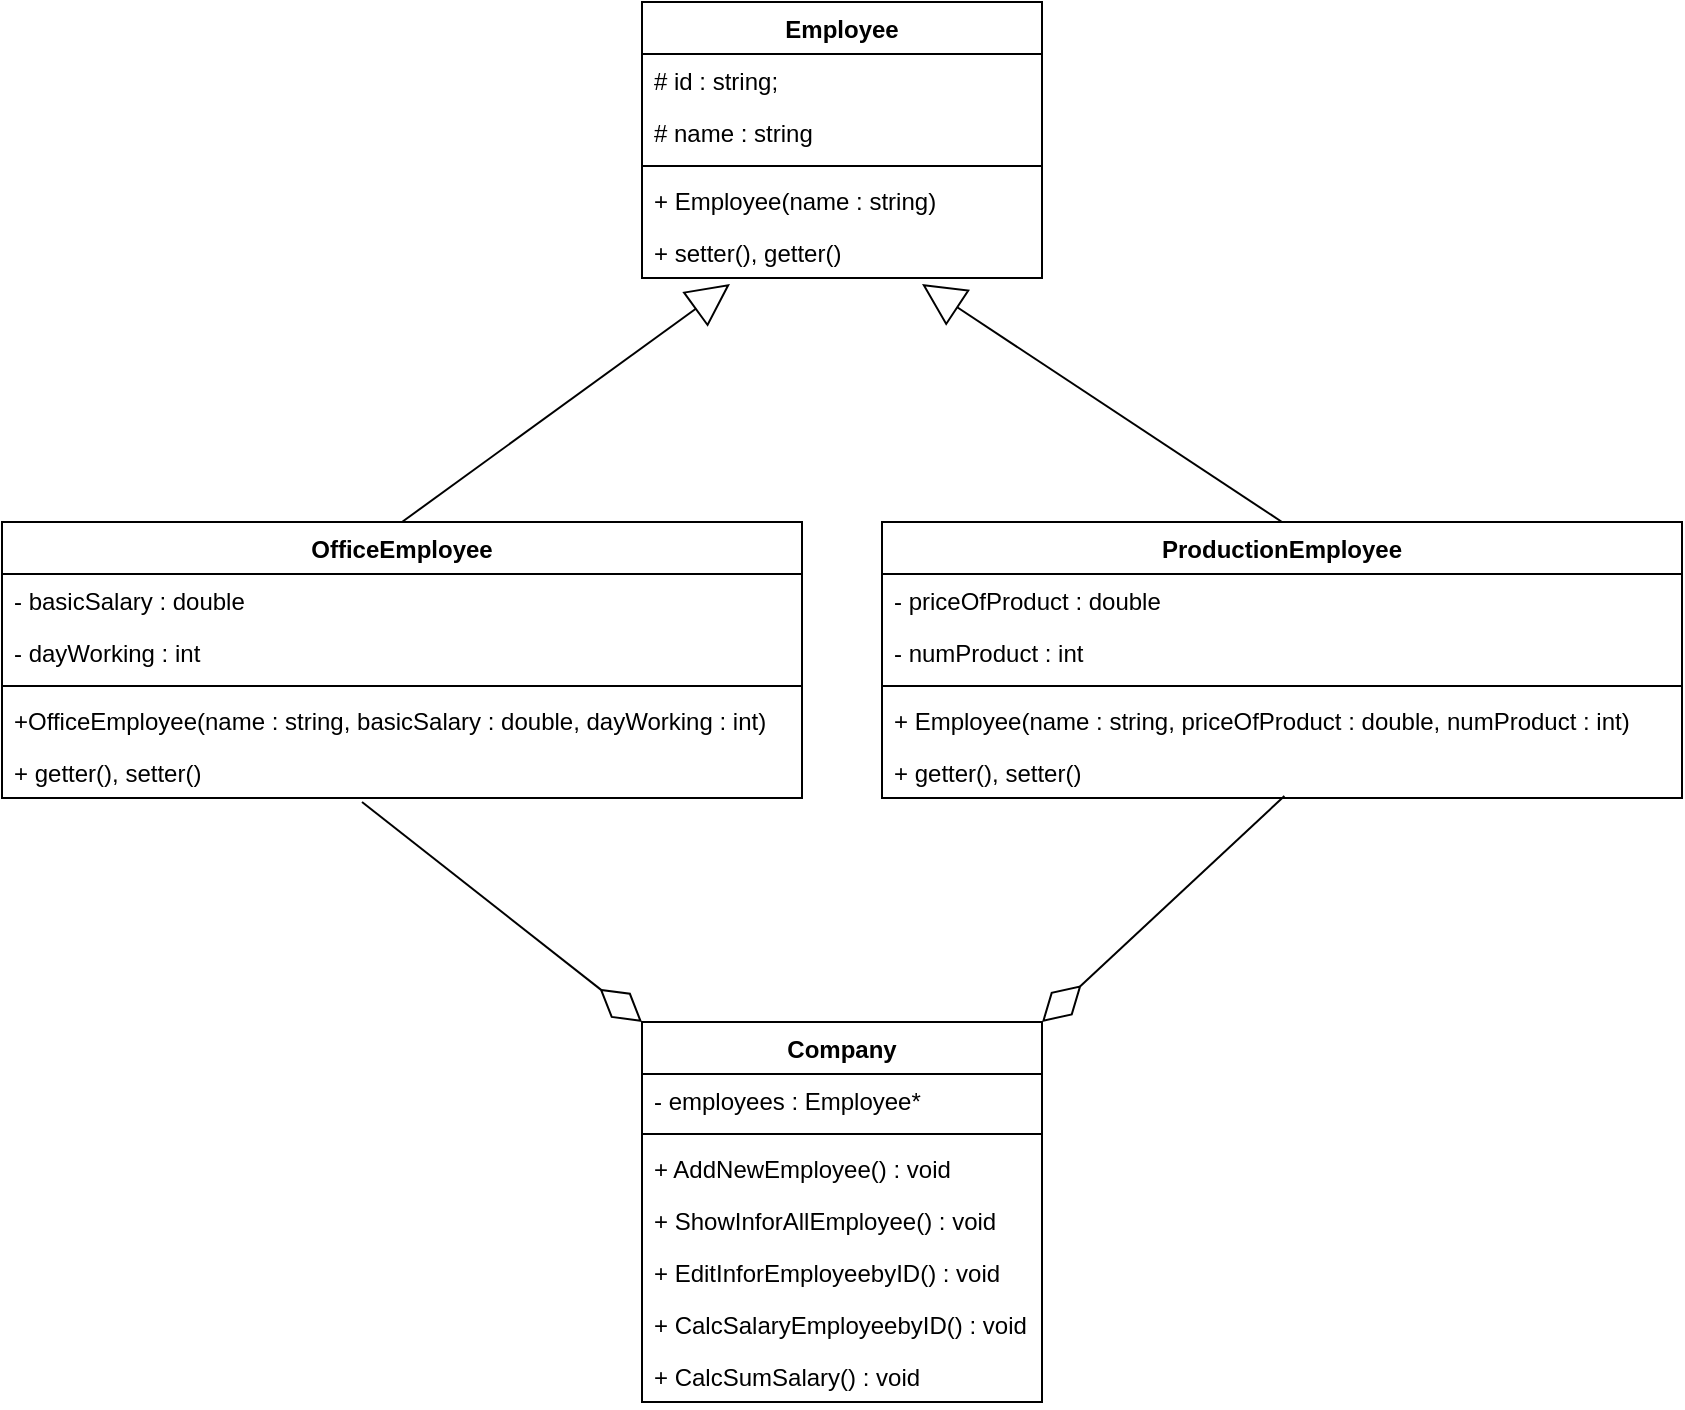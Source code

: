 <mxfile version="20.2.3" type="device"><diagram id="_aTvQSXxFg-_6KcWof8p" name="Page-1"><mxGraphModel dx="1422" dy="857" grid="1" gridSize="10" guides="1" tooltips="1" connect="1" arrows="1" fold="1" page="1" pageScale="1" pageWidth="850" pageHeight="1100" math="0" shadow="0"><root><mxCell id="0"/><mxCell id="1" parent="0"/><mxCell id="pUzaUu-c4iNXWcfgEtZr-1" value="Employee" style="swimlane;fontStyle=1;align=center;verticalAlign=top;childLayout=stackLayout;horizontal=1;startSize=26;horizontalStack=0;resizeParent=1;resizeParentMax=0;resizeLast=0;collapsible=1;marginBottom=0;" vertex="1" parent="1"><mxGeometry x="320" y="10" width="200" height="138" as="geometry"/></mxCell><mxCell id="pUzaUu-c4iNXWcfgEtZr-2" value="# id : string;" style="text;strokeColor=none;fillColor=none;align=left;verticalAlign=top;spacingLeft=4;spacingRight=4;overflow=hidden;rotatable=0;points=[[0,0.5],[1,0.5]];portConstraint=eastwest;" vertex="1" parent="pUzaUu-c4iNXWcfgEtZr-1"><mxGeometry y="26" width="200" height="26" as="geometry"/></mxCell><mxCell id="pUzaUu-c4iNXWcfgEtZr-9" value="# name : string" style="text;strokeColor=none;fillColor=none;align=left;verticalAlign=top;spacingLeft=4;spacingRight=4;overflow=hidden;rotatable=0;points=[[0,0.5],[1,0.5]];portConstraint=eastwest;" vertex="1" parent="pUzaUu-c4iNXWcfgEtZr-1"><mxGeometry y="52" width="200" height="26" as="geometry"/></mxCell><mxCell id="pUzaUu-c4iNXWcfgEtZr-3" value="" style="line;strokeWidth=1;fillColor=none;align=left;verticalAlign=middle;spacingTop=-1;spacingLeft=3;spacingRight=3;rotatable=0;labelPosition=right;points=[];portConstraint=eastwest;" vertex="1" parent="pUzaUu-c4iNXWcfgEtZr-1"><mxGeometry y="78" width="200" height="8" as="geometry"/></mxCell><mxCell id="pUzaUu-c4iNXWcfgEtZr-4" value="+ Employee(name : string)" style="text;strokeColor=none;fillColor=none;align=left;verticalAlign=top;spacingLeft=4;spacingRight=4;overflow=hidden;rotatable=0;points=[[0,0.5],[1,0.5]];portConstraint=eastwest;" vertex="1" parent="pUzaUu-c4iNXWcfgEtZr-1"><mxGeometry y="86" width="200" height="26" as="geometry"/></mxCell><mxCell id="pUzaUu-c4iNXWcfgEtZr-10" value="+ setter(), getter()" style="text;strokeColor=none;fillColor=none;align=left;verticalAlign=top;spacingLeft=4;spacingRight=4;overflow=hidden;rotatable=0;points=[[0,0.5],[1,0.5]];portConstraint=eastwest;" vertex="1" parent="pUzaUu-c4iNXWcfgEtZr-1"><mxGeometry y="112" width="200" height="26" as="geometry"/></mxCell><mxCell id="pUzaUu-c4iNXWcfgEtZr-5" value="OfficeEmployee" style="swimlane;fontStyle=1;align=center;verticalAlign=top;childLayout=stackLayout;horizontal=1;startSize=26;horizontalStack=0;resizeParent=1;resizeParentMax=0;resizeLast=0;collapsible=1;marginBottom=0;" vertex="1" parent="1"><mxGeometry y="270" width="400" height="138" as="geometry"/></mxCell><mxCell id="pUzaUu-c4iNXWcfgEtZr-6" value="- basicSalary : double" style="text;strokeColor=none;fillColor=none;align=left;verticalAlign=top;spacingLeft=4;spacingRight=4;overflow=hidden;rotatable=0;points=[[0,0.5],[1,0.5]];portConstraint=eastwest;" vertex="1" parent="pUzaUu-c4iNXWcfgEtZr-5"><mxGeometry y="26" width="400" height="26" as="geometry"/></mxCell><mxCell id="pUzaUu-c4iNXWcfgEtZr-15" value="- dayWorking : int" style="text;strokeColor=none;fillColor=none;align=left;verticalAlign=top;spacingLeft=4;spacingRight=4;overflow=hidden;rotatable=0;points=[[0,0.5],[1,0.5]];portConstraint=eastwest;" vertex="1" parent="pUzaUu-c4iNXWcfgEtZr-5"><mxGeometry y="52" width="400" height="26" as="geometry"/></mxCell><mxCell id="pUzaUu-c4iNXWcfgEtZr-7" value="" style="line;strokeWidth=1;fillColor=none;align=left;verticalAlign=middle;spacingTop=-1;spacingLeft=3;spacingRight=3;rotatable=0;labelPosition=right;points=[];portConstraint=eastwest;" vertex="1" parent="pUzaUu-c4iNXWcfgEtZr-5"><mxGeometry y="78" width="400" height="8" as="geometry"/></mxCell><mxCell id="pUzaUu-c4iNXWcfgEtZr-8" value="+OfficeEmployee(name : string, basicSalary : double, dayWorking : int)" style="text;strokeColor=none;fillColor=none;align=left;verticalAlign=top;spacingLeft=4;spacingRight=4;overflow=hidden;rotatable=0;points=[[0,0.5],[1,0.5]];portConstraint=eastwest;" vertex="1" parent="pUzaUu-c4iNXWcfgEtZr-5"><mxGeometry y="86" width="400" height="26" as="geometry"/></mxCell><mxCell id="pUzaUu-c4iNXWcfgEtZr-16" value="+ getter(), setter()" style="text;strokeColor=none;fillColor=none;align=left;verticalAlign=top;spacingLeft=4;spacingRight=4;overflow=hidden;rotatable=0;points=[[0,0.5],[1,0.5]];portConstraint=eastwest;" vertex="1" parent="pUzaUu-c4iNXWcfgEtZr-5"><mxGeometry y="112" width="400" height="26" as="geometry"/></mxCell><mxCell id="pUzaUu-c4iNXWcfgEtZr-11" value="ProductionEmployee" style="swimlane;fontStyle=1;align=center;verticalAlign=top;childLayout=stackLayout;horizontal=1;startSize=26;horizontalStack=0;resizeParent=1;resizeParentMax=0;resizeLast=0;collapsible=1;marginBottom=0;" vertex="1" parent="1"><mxGeometry x="440" y="270" width="400" height="138" as="geometry"/></mxCell><mxCell id="pUzaUu-c4iNXWcfgEtZr-12" value="- priceOfProduct : double" style="text;strokeColor=none;fillColor=none;align=left;verticalAlign=top;spacingLeft=4;spacingRight=4;overflow=hidden;rotatable=0;points=[[0,0.5],[1,0.5]];portConstraint=eastwest;" vertex="1" parent="pUzaUu-c4iNXWcfgEtZr-11"><mxGeometry y="26" width="400" height="26" as="geometry"/></mxCell><mxCell id="pUzaUu-c4iNXWcfgEtZr-17" value="- numProduct : int" style="text;strokeColor=none;fillColor=none;align=left;verticalAlign=top;spacingLeft=4;spacingRight=4;overflow=hidden;rotatable=0;points=[[0,0.5],[1,0.5]];portConstraint=eastwest;" vertex="1" parent="pUzaUu-c4iNXWcfgEtZr-11"><mxGeometry y="52" width="400" height="26" as="geometry"/></mxCell><mxCell id="pUzaUu-c4iNXWcfgEtZr-13" value="" style="line;strokeWidth=1;fillColor=none;align=left;verticalAlign=middle;spacingTop=-1;spacingLeft=3;spacingRight=3;rotatable=0;labelPosition=right;points=[];portConstraint=eastwest;" vertex="1" parent="pUzaUu-c4iNXWcfgEtZr-11"><mxGeometry y="78" width="400" height="8" as="geometry"/></mxCell><mxCell id="pUzaUu-c4iNXWcfgEtZr-14" value="+ Employee(name : string, priceOfProduct : double, numProduct : int)" style="text;strokeColor=none;fillColor=none;align=left;verticalAlign=top;spacingLeft=4;spacingRight=4;overflow=hidden;rotatable=0;points=[[0,0.5],[1,0.5]];portConstraint=eastwest;" vertex="1" parent="pUzaUu-c4iNXWcfgEtZr-11"><mxGeometry y="86" width="400" height="26" as="geometry"/></mxCell><mxCell id="pUzaUu-c4iNXWcfgEtZr-18" value="+ getter(), setter()" style="text;strokeColor=none;fillColor=none;align=left;verticalAlign=top;spacingLeft=4;spacingRight=4;overflow=hidden;rotatable=0;points=[[0,0.5],[1,0.5]];portConstraint=eastwest;" vertex="1" parent="pUzaUu-c4iNXWcfgEtZr-11"><mxGeometry y="112" width="400" height="26" as="geometry"/></mxCell><mxCell id="pUzaUu-c4iNXWcfgEtZr-19" value="" style="endArrow=block;endFill=0;endSize=19;html=1;rounded=0;entryX=0.22;entryY=1.115;entryDx=0;entryDy=0;entryPerimeter=0;exitX=0.5;exitY=0;exitDx=0;exitDy=0;" edge="1" parent="1" source="pUzaUu-c4iNXWcfgEtZr-5" target="pUzaUu-c4iNXWcfgEtZr-10"><mxGeometry width="160" relative="1" as="geometry"><mxPoint x="340" y="340" as="sourcePoint"/><mxPoint x="500" y="340" as="targetPoint"/></mxGeometry></mxCell><mxCell id="pUzaUu-c4iNXWcfgEtZr-20" value="" style="endArrow=block;endFill=0;endSize=19;html=1;rounded=0;entryX=0.7;entryY=1.115;entryDx=0;entryDy=0;entryPerimeter=0;exitX=0.5;exitY=0;exitDx=0;exitDy=0;" edge="1" parent="1" source="pUzaUu-c4iNXWcfgEtZr-11" target="pUzaUu-c4iNXWcfgEtZr-10"><mxGeometry width="160" relative="1" as="geometry"><mxPoint x="470" y="240" as="sourcePoint"/><mxPoint x="630" y="240" as="targetPoint"/></mxGeometry></mxCell><mxCell id="pUzaUu-c4iNXWcfgEtZr-21" value="Company" style="swimlane;fontStyle=1;align=center;verticalAlign=top;childLayout=stackLayout;horizontal=1;startSize=26;horizontalStack=0;resizeParent=1;resizeParentMax=0;resizeLast=0;collapsible=1;marginBottom=0;" vertex="1" parent="1"><mxGeometry x="320" y="520" width="200" height="190" as="geometry"/></mxCell><mxCell id="pUzaUu-c4iNXWcfgEtZr-22" value="- employees : Employee*" style="text;strokeColor=none;fillColor=none;align=left;verticalAlign=top;spacingLeft=4;spacingRight=4;overflow=hidden;rotatable=0;points=[[0,0.5],[1,0.5]];portConstraint=eastwest;" vertex="1" parent="pUzaUu-c4iNXWcfgEtZr-21"><mxGeometry y="26" width="200" height="26" as="geometry"/></mxCell><mxCell id="pUzaUu-c4iNXWcfgEtZr-23" value="" style="line;strokeWidth=1;fillColor=none;align=left;verticalAlign=middle;spacingTop=-1;spacingLeft=3;spacingRight=3;rotatable=0;labelPosition=right;points=[];portConstraint=eastwest;" vertex="1" parent="pUzaUu-c4iNXWcfgEtZr-21"><mxGeometry y="52" width="200" height="8" as="geometry"/></mxCell><mxCell id="pUzaUu-c4iNXWcfgEtZr-24" value="+ AddNewEmployee() : void" style="text;strokeColor=none;fillColor=none;align=left;verticalAlign=top;spacingLeft=4;spacingRight=4;overflow=hidden;rotatable=0;points=[[0,0.5],[1,0.5]];portConstraint=eastwest;" vertex="1" parent="pUzaUu-c4iNXWcfgEtZr-21"><mxGeometry y="60" width="200" height="26" as="geometry"/></mxCell><mxCell id="pUzaUu-c4iNXWcfgEtZr-25" value="+ ShowInforAllEmployee() : void" style="text;strokeColor=none;fillColor=none;align=left;verticalAlign=top;spacingLeft=4;spacingRight=4;overflow=hidden;rotatable=0;points=[[0,0.5],[1,0.5]];portConstraint=eastwest;" vertex="1" parent="pUzaUu-c4iNXWcfgEtZr-21"><mxGeometry y="86" width="200" height="26" as="geometry"/></mxCell><mxCell id="pUzaUu-c4iNXWcfgEtZr-30" value="+ EditInforEmployeebyID() : void" style="text;strokeColor=none;fillColor=none;align=left;verticalAlign=top;spacingLeft=4;spacingRight=4;overflow=hidden;rotatable=0;points=[[0,0.5],[1,0.5]];portConstraint=eastwest;" vertex="1" parent="pUzaUu-c4iNXWcfgEtZr-21"><mxGeometry y="112" width="200" height="26" as="geometry"/></mxCell><mxCell id="pUzaUu-c4iNXWcfgEtZr-31" value="+ CalcSalaryEmployeebyID() : void" style="text;strokeColor=none;fillColor=none;align=left;verticalAlign=top;spacingLeft=4;spacingRight=4;overflow=hidden;rotatable=0;points=[[0,0.5],[1,0.5]];portConstraint=eastwest;" vertex="1" parent="pUzaUu-c4iNXWcfgEtZr-21"><mxGeometry y="138" width="200" height="26" as="geometry"/></mxCell><mxCell id="pUzaUu-c4iNXWcfgEtZr-32" value="+ CalcSumSalary() : void" style="text;strokeColor=none;fillColor=none;align=left;verticalAlign=top;spacingLeft=4;spacingRight=4;overflow=hidden;rotatable=0;points=[[0,0.5],[1,0.5]];portConstraint=eastwest;" vertex="1" parent="pUzaUu-c4iNXWcfgEtZr-21"><mxGeometry y="164" width="200" height="26" as="geometry"/></mxCell><mxCell id="pUzaUu-c4iNXWcfgEtZr-36" value="" style="endArrow=diamondThin;endFill=0;endSize=24;html=1;rounded=0;exitX=0.45;exitY=1.077;exitDx=0;exitDy=0;exitPerimeter=0;entryX=0;entryY=0;entryDx=0;entryDy=0;" edge="1" parent="1" source="pUzaUu-c4iNXWcfgEtZr-16" target="pUzaUu-c4iNXWcfgEtZr-21"><mxGeometry width="160" relative="1" as="geometry"><mxPoint x="160" y="464" as="sourcePoint"/><mxPoint x="320" y="464" as="targetPoint"/></mxGeometry></mxCell><mxCell id="pUzaUu-c4iNXWcfgEtZr-37" value="" style="endArrow=diamondThin;endFill=0;endSize=24;html=1;rounded=0;entryX=1;entryY=0;entryDx=0;entryDy=0;exitX=0.503;exitY=0.962;exitDx=0;exitDy=0;exitPerimeter=0;" edge="1" parent="1" source="pUzaUu-c4iNXWcfgEtZr-18" target="pUzaUu-c4iNXWcfgEtZr-21"><mxGeometry width="160" relative="1" as="geometry"><mxPoint x="600" y="450" as="sourcePoint"/><mxPoint x="760" y="450" as="targetPoint"/></mxGeometry></mxCell></root></mxGraphModel></diagram></mxfile>